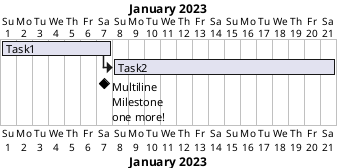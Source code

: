 {
  "sha1": "d8qxxs0cs497yhxdlrzddmt2zvhnzsp",
  "insertion": {
    "when": "2024-06-01T09:03:02.679Z",
    "url": "https://forum.plantuml.net/17732/gantt-milestone-with-multiline-text-placement",
    "user": "plantuml@gmail.com"
  }
}
@startgantt


Project starts 2023-01-01
[Task1] starts 2023-01-01 and lasts 1 week
[Task2] starts after [Task1]'s end and lasts 2 weeks
[Multiline\nMilestone\none more!] happens after [Task1]'s end

@endgantt
